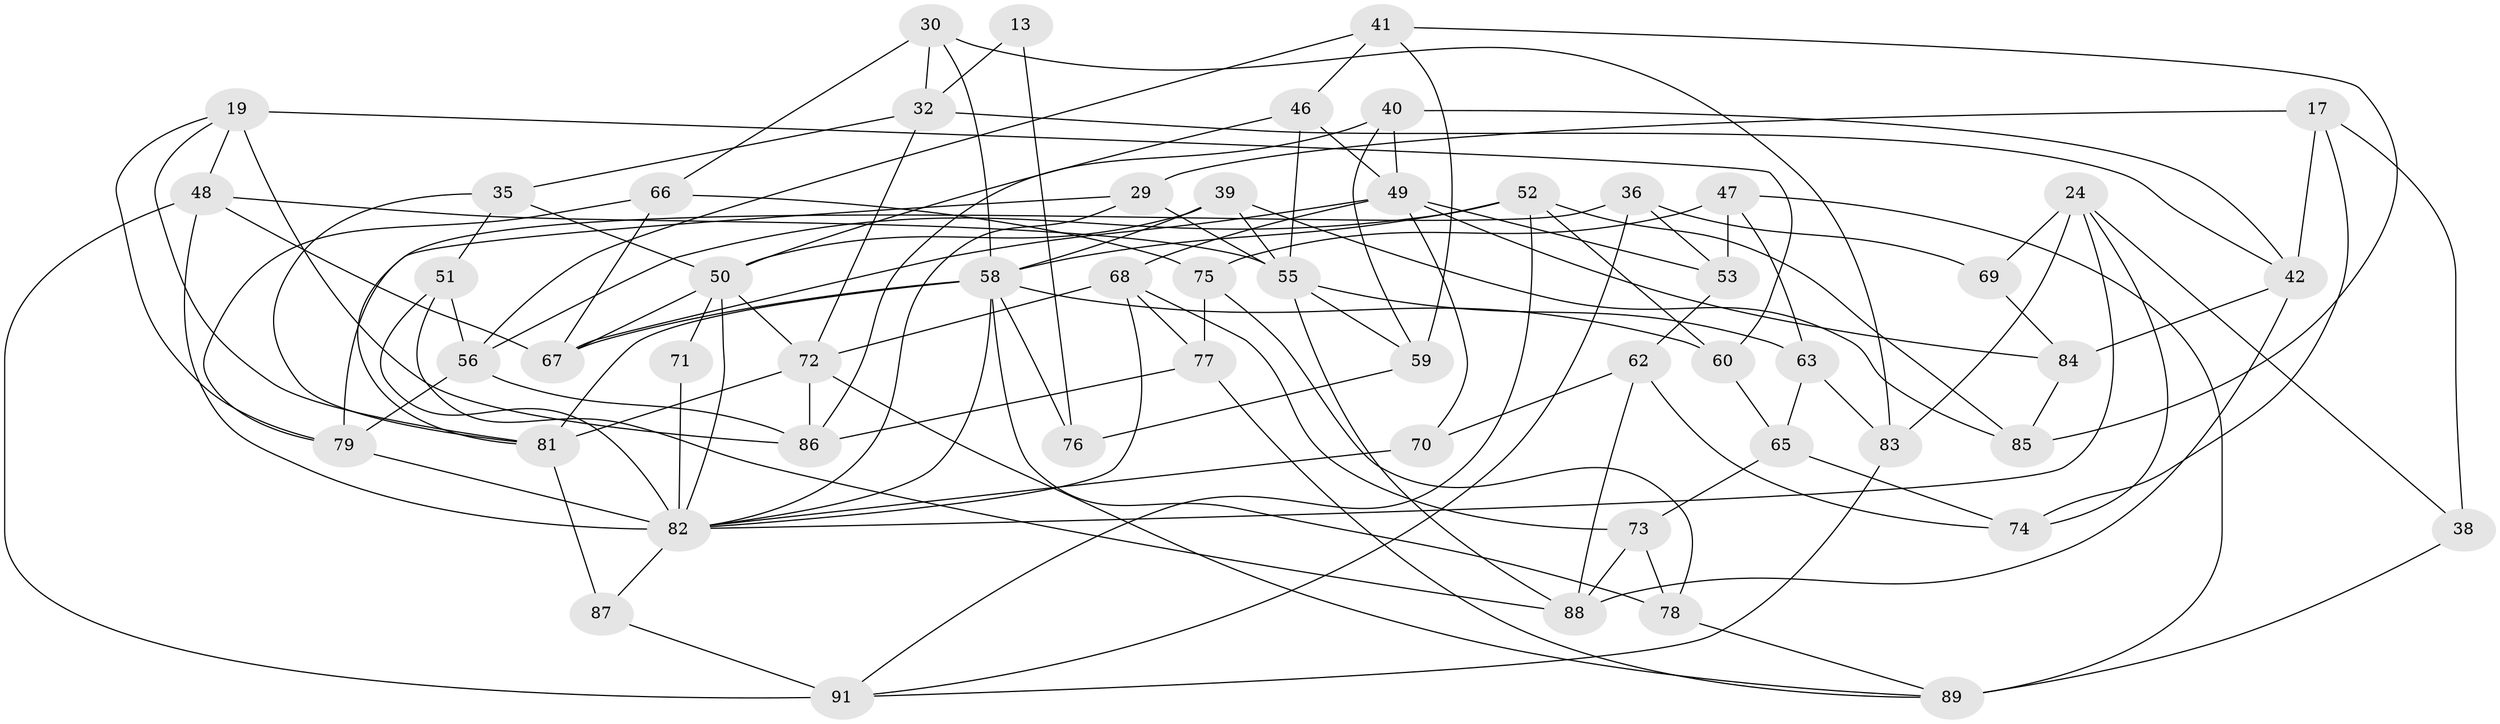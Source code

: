 // original degree distribution, {4: 1.0}
// Generated by graph-tools (version 1.1) at 2025/02/03/04/25 22:02:31]
// undirected, 54 vertices, 123 edges
graph export_dot {
graph [start="1"]
  node [color=gray90,style=filled];
  13;
  17;
  19 [super="+9"];
  24 [super="+4"];
  29;
  30;
  32 [super="+6"];
  35;
  36;
  38;
  39;
  40;
  41;
  42 [super="+31"];
  46;
  47;
  48 [super="+7"];
  49 [super="+1+23"];
  50 [super="+28+25"];
  51;
  52 [super="+43"];
  53;
  55 [super="+21"];
  56 [super="+16"];
  58 [super="+33+57"];
  59;
  60;
  62 [super="+12"];
  63;
  65;
  66;
  67 [super="+20"];
  68 [super="+64"];
  69;
  70;
  71;
  72 [super="+10"];
  73;
  74;
  75;
  76 [super="+54"];
  77;
  78;
  79 [super="+22"];
  81 [super="+5+45"];
  82 [super="+15+34"];
  83;
  84;
  85;
  86 [super="+61"];
  87;
  88 [super="+2+80"];
  89 [super="+27"];
  91 [super="+90"];
  13 -- 76 [weight=2];
  13 -- 32 [weight=2];
  17 -- 29;
  17 -- 74;
  17 -- 38;
  17 -- 42;
  19 -- 86 [weight=2];
  19 -- 60;
  19 -- 48;
  19 -- 81;
  19 -- 79;
  24 -- 69 [weight=2];
  24 -- 83;
  24 -- 74;
  24 -- 38;
  24 -- 82;
  29 -- 81;
  29 -- 55;
  29 -- 82;
  30 -- 66;
  30 -- 83;
  30 -- 32;
  30 -- 58;
  32 -- 35;
  32 -- 42;
  32 -- 72;
  35 -- 51;
  35 -- 81;
  35 -- 50;
  36 -- 91;
  36 -- 79;
  36 -- 69;
  36 -- 53;
  38 -- 89 [weight=2];
  39 -- 85;
  39 -- 55;
  39 -- 50;
  39 -- 58;
  40 -- 49;
  40 -- 59;
  40 -- 42;
  40 -- 86;
  41 -- 85;
  41 -- 56;
  41 -- 46;
  41 -- 59;
  42 -- 88 [weight=2];
  42 -- 84;
  46 -- 49;
  46 -- 55;
  46 -- 50;
  47 -- 63;
  47 -- 75;
  47 -- 53;
  47 -- 89;
  48 -- 91 [weight=2];
  48 -- 55;
  48 -- 67;
  48 -- 82;
  49 -- 53;
  49 -- 68 [weight=2];
  49 -- 67;
  49 -- 70;
  49 -- 84;
  50 -- 71 [weight=3];
  50 -- 72;
  50 -- 67 [weight=2];
  50 -- 82;
  51 -- 88;
  51 -- 82;
  51 -- 56;
  52 -- 60;
  52 -- 91;
  52 -- 56 [weight=2];
  52 -- 58;
  52 -- 85;
  53 -- 62;
  55 -- 63;
  55 -- 88 [weight=2];
  55 -- 59;
  56 -- 86;
  56 -- 79;
  58 -- 76 [weight=3];
  58 -- 60;
  58 -- 78;
  58 -- 81 [weight=4];
  58 -- 67;
  58 -- 82;
  59 -- 76;
  60 -- 65;
  62 -- 70 [weight=2];
  62 -- 88 [weight=2];
  62 -- 74;
  63 -- 83;
  63 -- 65;
  65 -- 73;
  65 -- 74;
  66 -- 67;
  66 -- 75;
  66 -- 79;
  68 -- 77;
  68 -- 72;
  68 -- 73;
  68 -- 82;
  69 -- 84;
  70 -- 82;
  71 -- 82;
  72 -- 86;
  72 -- 89;
  72 -- 81;
  73 -- 78;
  73 -- 88;
  75 -- 78;
  75 -- 77;
  77 -- 89;
  77 -- 86;
  78 -- 89;
  79 -- 82 [weight=2];
  81 -- 87 [weight=2];
  82 -- 87;
  83 -- 91;
  84 -- 85;
  87 -- 91;
}
